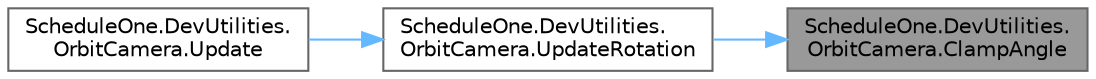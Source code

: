digraph "ScheduleOne.DevUtilities.OrbitCamera.ClampAngle"
{
 // LATEX_PDF_SIZE
  bgcolor="transparent";
  edge [fontname=Helvetica,fontsize=10,labelfontname=Helvetica,labelfontsize=10];
  node [fontname=Helvetica,fontsize=10,shape=box,height=0.2,width=0.4];
  rankdir="RL";
  Node1 [id="Node000001",label="ScheduleOne.DevUtilities.\lOrbitCamera.ClampAngle",height=0.2,width=0.4,color="gray40", fillcolor="grey60", style="filled", fontcolor="black",tooltip=" "];
  Node1 -> Node2 [id="edge1_Node000001_Node000002",dir="back",color="steelblue1",style="solid",tooltip=" "];
  Node2 [id="Node000002",label="ScheduleOne.DevUtilities.\lOrbitCamera.UpdateRotation",height=0.2,width=0.4,color="grey40", fillcolor="white", style="filled",URL="$class_schedule_one_1_1_dev_utilities_1_1_orbit_camera.html#ae76f9fc64c5d2b5c2bacd532ad0dd026",tooltip=" "];
  Node2 -> Node3 [id="edge2_Node000002_Node000003",dir="back",color="steelblue1",style="solid",tooltip=" "];
  Node3 [id="Node000003",label="ScheduleOne.DevUtilities.\lOrbitCamera.Update",height=0.2,width=0.4,color="grey40", fillcolor="white", style="filled",URL="$class_schedule_one_1_1_dev_utilities_1_1_orbit_camera.html#ace52fb8e5c7fb4f62d9d7941646bf24a",tooltip=" "];
}
